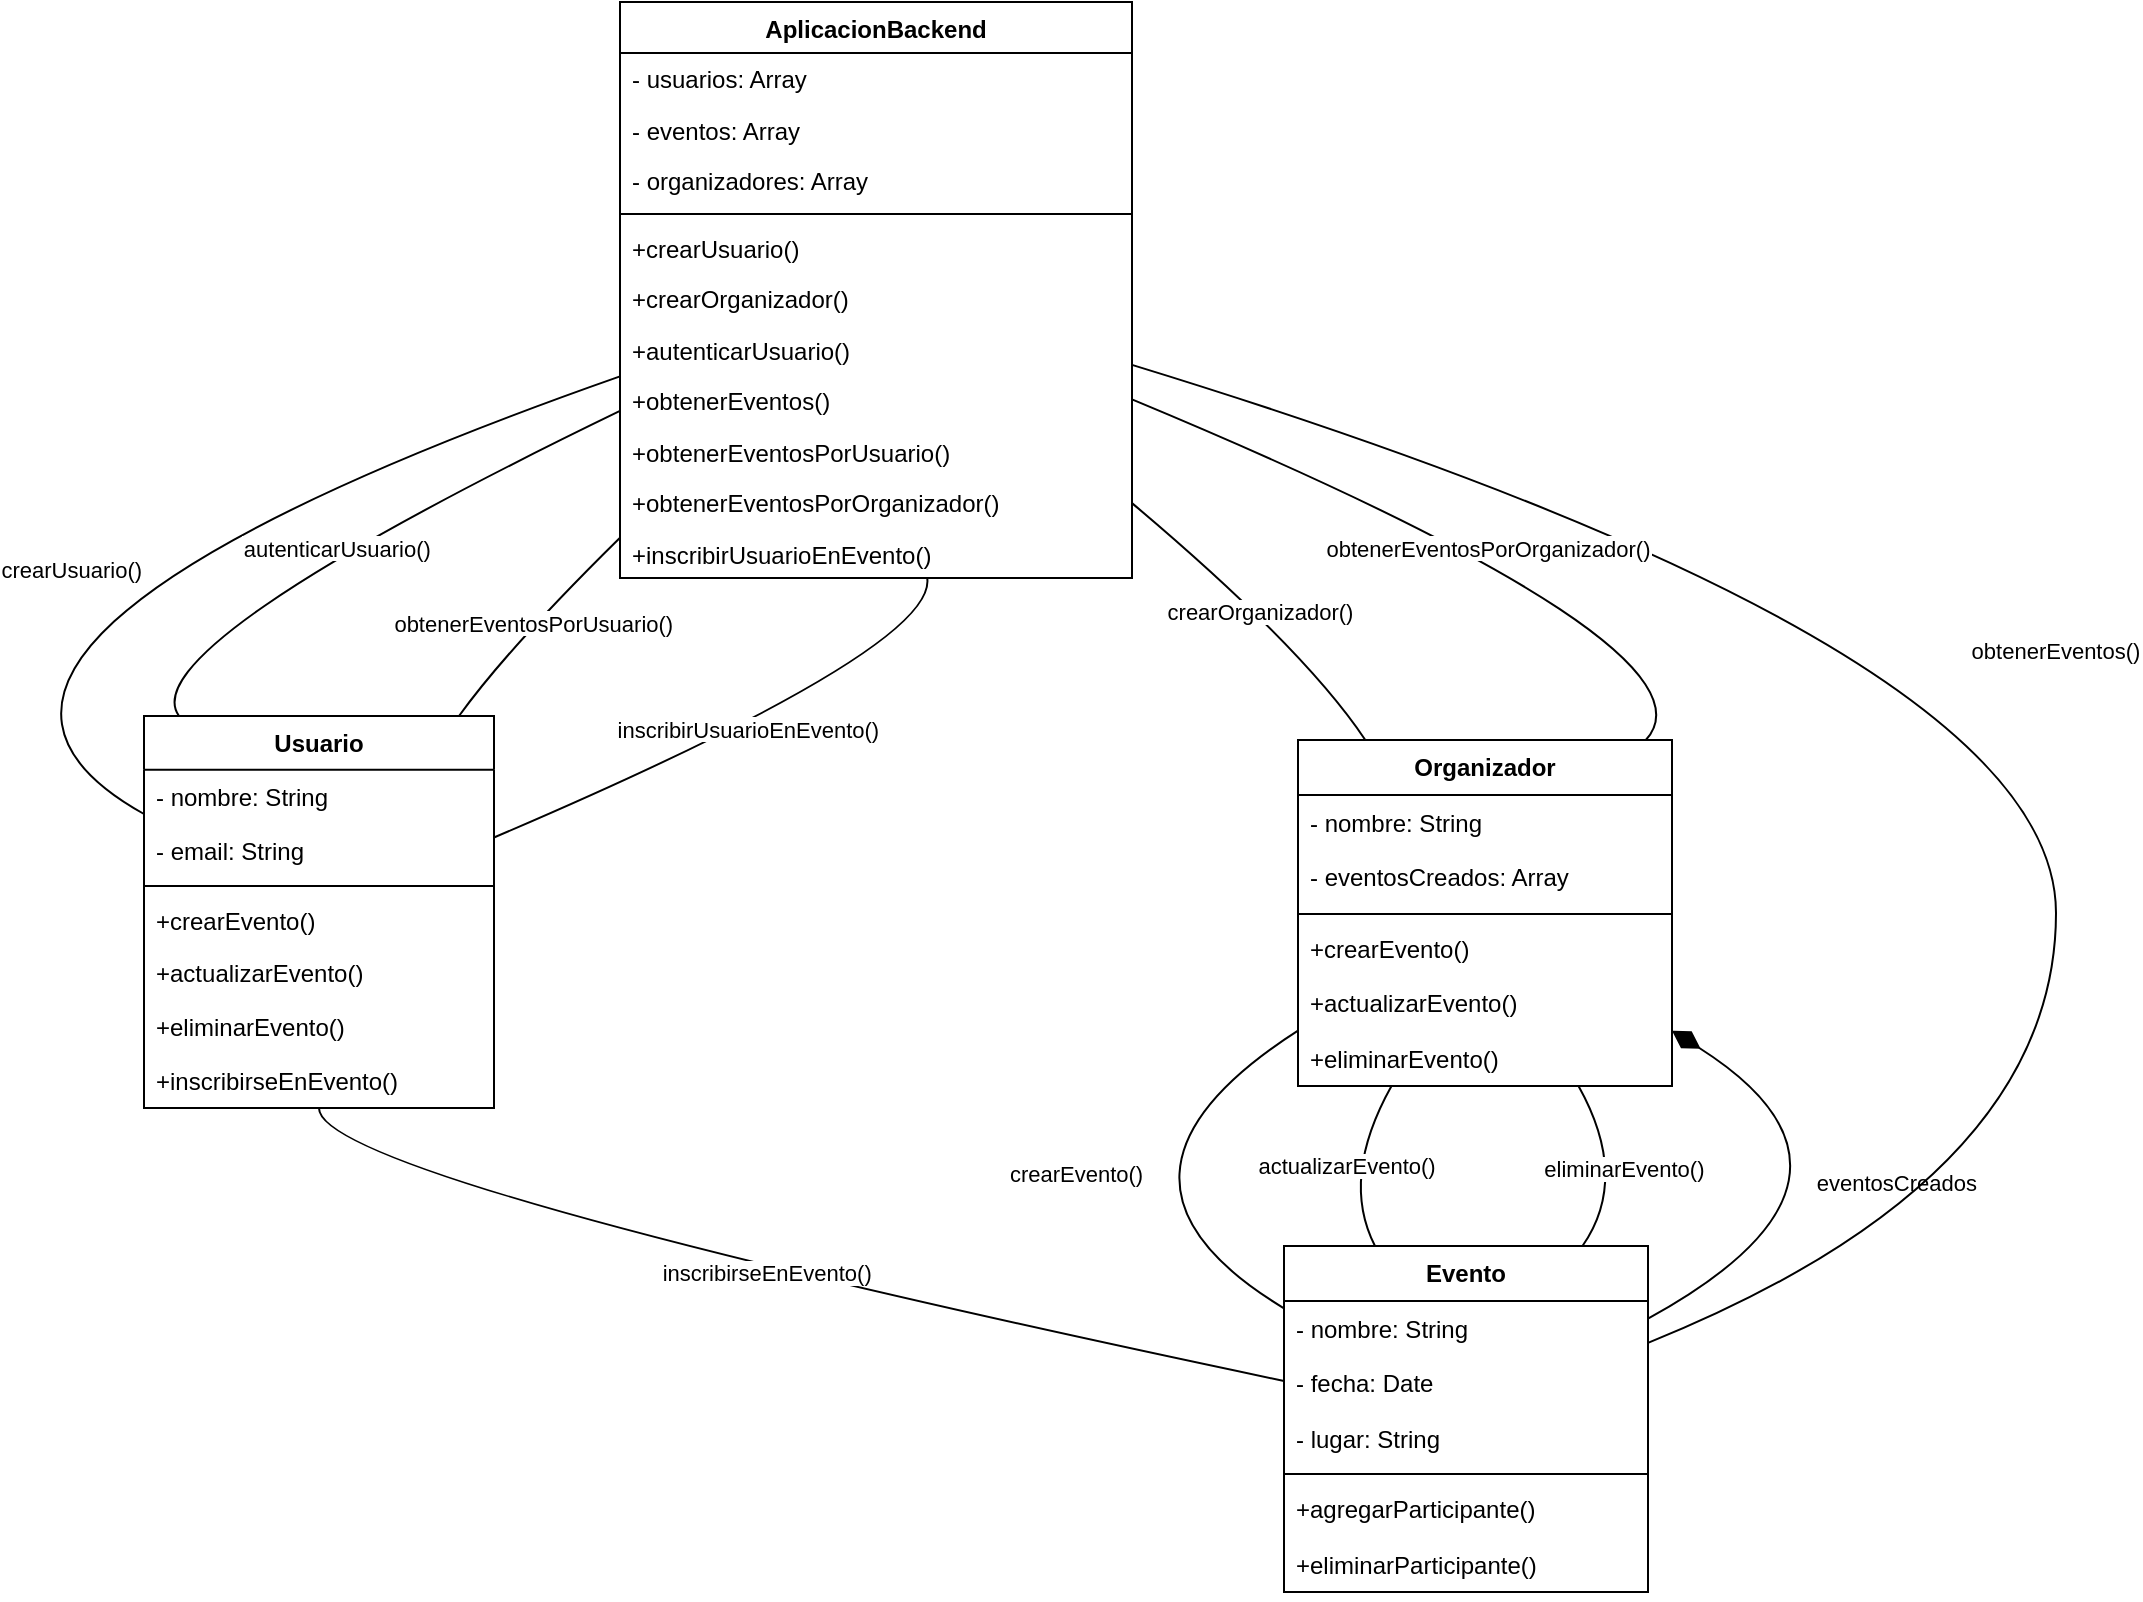 <mxfile version="24.7.16">
  <diagram name="Page-1" id="cknWQvk9VaZjkUdL1ERC">
    <mxGraphModel>
      <root>
        <mxCell id="0" />
        <mxCell id="1" parent="0" />
        <mxCell id="2" value="Usuario" style="swimlane;fontStyle=1;align=center;verticalAlign=top;childLayout=stackLayout;horizontal=1;startSize=26.857;horizontalStack=0;resizeParent=1;resizeParentMax=0;resizeLast=0;collapsible=0;marginBottom=0;" vertex="1" parent="1">
          <mxGeometry x="208" y="365" width="175" height="196" as="geometry" />
        </mxCell>
        <mxCell id="3" value="- nombre: String" style="text;strokeColor=none;fillColor=none;align=left;verticalAlign=top;spacingLeft=4;spacingRight=4;overflow=hidden;rotatable=0;points=[[0,0.5],[1,0.5]];portConstraint=eastwest;" vertex="1" parent="2">
          <mxGeometry y="27" width="175" height="27" as="geometry" />
        </mxCell>
        <mxCell id="4" value="- email: String" style="text;strokeColor=none;fillColor=none;align=left;verticalAlign=top;spacingLeft=4;spacingRight=4;overflow=hidden;rotatable=0;points=[[0,0.5],[1,0.5]];portConstraint=eastwest;" vertex="1" parent="2">
          <mxGeometry y="54" width="175" height="27" as="geometry" />
        </mxCell>
        <mxCell id="5" style="line;strokeWidth=1;fillColor=none;align=left;verticalAlign=middle;spacingTop=-1;spacingLeft=3;spacingRight=3;rotatable=0;labelPosition=right;points=[];portConstraint=eastwest;strokeColor=inherit;" vertex="1" parent="2">
          <mxGeometry y="81" width="175" height="8" as="geometry" />
        </mxCell>
        <mxCell id="6" value="+crearEvento()" style="text;strokeColor=none;fillColor=none;align=left;verticalAlign=top;spacingLeft=4;spacingRight=4;overflow=hidden;rotatable=0;points=[[0,0.5],[1,0.5]];portConstraint=eastwest;" vertex="1" parent="2">
          <mxGeometry y="89" width="175" height="27" as="geometry" />
        </mxCell>
        <mxCell id="7" value="+actualizarEvento()" style="text;strokeColor=none;fillColor=none;align=left;verticalAlign=top;spacingLeft=4;spacingRight=4;overflow=hidden;rotatable=0;points=[[0,0.5],[1,0.5]];portConstraint=eastwest;" vertex="1" parent="2">
          <mxGeometry y="115" width="175" height="27" as="geometry" />
        </mxCell>
        <mxCell id="8" value="+eliminarEvento()" style="text;strokeColor=none;fillColor=none;align=left;verticalAlign=top;spacingLeft=4;spacingRight=4;overflow=hidden;rotatable=0;points=[[0,0.5],[1,0.5]];portConstraint=eastwest;" vertex="1" parent="2">
          <mxGeometry y="142" width="175" height="27" as="geometry" />
        </mxCell>
        <mxCell id="9" value="+inscribirseEnEvento()" style="text;strokeColor=none;fillColor=none;align=left;verticalAlign=top;spacingLeft=4;spacingRight=4;overflow=hidden;rotatable=0;points=[[0,0.5],[1,0.5]];portConstraint=eastwest;" vertex="1" parent="2">
          <mxGeometry y="169" width="175" height="27" as="geometry" />
        </mxCell>
        <mxCell id="10" value="Evento" style="swimlane;fontStyle=1;align=center;verticalAlign=top;childLayout=stackLayout;horizontal=1;startSize=27.5;horizontalStack=0;resizeParent=1;resizeParentMax=0;resizeLast=0;collapsible=0;marginBottom=0;" vertex="1" parent="1">
          <mxGeometry x="778" y="630" width="182" height="173" as="geometry" />
        </mxCell>
        <mxCell id="11" value="- nombre: String" style="text;strokeColor=none;fillColor=none;align=left;verticalAlign=top;spacingLeft=4;spacingRight=4;overflow=hidden;rotatable=0;points=[[0,0.5],[1,0.5]];portConstraint=eastwest;" vertex="1" parent="10">
          <mxGeometry y="28" width="182" height="28" as="geometry" />
        </mxCell>
        <mxCell id="12" value="- fecha: Date" style="text;strokeColor=none;fillColor=none;align=left;verticalAlign=top;spacingLeft=4;spacingRight=4;overflow=hidden;rotatable=0;points=[[0,0.5],[1,0.5]];portConstraint=eastwest;" vertex="1" parent="10">
          <mxGeometry y="55" width="182" height="28" as="geometry" />
        </mxCell>
        <mxCell id="13" value="- lugar: String" style="text;strokeColor=none;fillColor=none;align=left;verticalAlign=top;spacingLeft=4;spacingRight=4;overflow=hidden;rotatable=0;points=[[0,0.5],[1,0.5]];portConstraint=eastwest;" vertex="1" parent="10">
          <mxGeometry y="83" width="182" height="28" as="geometry" />
        </mxCell>
        <mxCell id="14" style="line;strokeWidth=1;fillColor=none;align=left;verticalAlign=middle;spacingTop=-1;spacingLeft=3;spacingRight=3;rotatable=0;labelPosition=right;points=[];portConstraint=eastwest;strokeColor=inherit;" vertex="1" parent="10">
          <mxGeometry y="110" width="182" height="8" as="geometry" />
        </mxCell>
        <mxCell id="15" value="+agregarParticipante()" style="text;strokeColor=none;fillColor=none;align=left;verticalAlign=top;spacingLeft=4;spacingRight=4;overflow=hidden;rotatable=0;points=[[0,0.5],[1,0.5]];portConstraint=eastwest;" vertex="1" parent="10">
          <mxGeometry y="118" width="182" height="28" as="geometry" />
        </mxCell>
        <mxCell id="16" value="+eliminarParticipante()" style="text;strokeColor=none;fillColor=none;align=left;verticalAlign=top;spacingLeft=4;spacingRight=4;overflow=hidden;rotatable=0;points=[[0,0.5],[1,0.5]];portConstraint=eastwest;" vertex="1" parent="10">
          <mxGeometry y="146" width="182" height="28" as="geometry" />
        </mxCell>
        <mxCell id="17" value="Organizador" style="swimlane;fontStyle=1;align=center;verticalAlign=top;childLayout=stackLayout;horizontal=1;startSize=27.5;horizontalStack=0;resizeParent=1;resizeParentMax=0;resizeLast=0;collapsible=0;marginBottom=0;" vertex="1" parent="1">
          <mxGeometry x="785" y="377" width="187" height="173" as="geometry" />
        </mxCell>
        <mxCell id="18" value="- nombre: String" style="text;strokeColor=none;fillColor=none;align=left;verticalAlign=top;spacingLeft=4;spacingRight=4;overflow=hidden;rotatable=0;points=[[0,0.5],[1,0.5]];portConstraint=eastwest;" vertex="1" parent="17">
          <mxGeometry y="28" width="187" height="28" as="geometry" />
        </mxCell>
        <mxCell id="19" value="- eventosCreados: Array" style="text;strokeColor=none;fillColor=none;align=left;verticalAlign=top;spacingLeft=4;spacingRight=4;overflow=hidden;rotatable=0;points=[[0,0.5],[1,0.5]];portConstraint=eastwest;" vertex="1" parent="17">
          <mxGeometry y="55" width="187" height="28" as="geometry" />
        </mxCell>
        <mxCell id="20" style="line;strokeWidth=1;fillColor=none;align=left;verticalAlign=middle;spacingTop=-1;spacingLeft=3;spacingRight=3;rotatable=0;labelPosition=right;points=[];portConstraint=eastwest;strokeColor=inherit;" vertex="1" parent="17">
          <mxGeometry y="83" width="187" height="8" as="geometry" />
        </mxCell>
        <mxCell id="21" value="+crearEvento()" style="text;strokeColor=none;fillColor=none;align=left;verticalAlign=top;spacingLeft=4;spacingRight=4;overflow=hidden;rotatable=0;points=[[0,0.5],[1,0.5]];portConstraint=eastwest;" vertex="1" parent="17">
          <mxGeometry y="91" width="187" height="28" as="geometry" />
        </mxCell>
        <mxCell id="22" value="+actualizarEvento()" style="text;strokeColor=none;fillColor=none;align=left;verticalAlign=top;spacingLeft=4;spacingRight=4;overflow=hidden;rotatable=0;points=[[0,0.5],[1,0.5]];portConstraint=eastwest;" vertex="1" parent="17">
          <mxGeometry y="118" width="187" height="28" as="geometry" />
        </mxCell>
        <mxCell id="23" value="+eliminarEvento()" style="text;strokeColor=none;fillColor=none;align=left;verticalAlign=top;spacingLeft=4;spacingRight=4;overflow=hidden;rotatable=0;points=[[0,0.5],[1,0.5]];portConstraint=eastwest;" vertex="1" parent="17">
          <mxGeometry y="146" width="187" height="28" as="geometry" />
        </mxCell>
        <mxCell id="24" value="AplicacionBackend" style="swimlane;fontStyle=1;align=center;verticalAlign=top;childLayout=stackLayout;horizontal=1;startSize=25.455;horizontalStack=0;resizeParent=1;resizeParentMax=0;resizeLast=0;collapsible=0;marginBottom=0;" vertex="1" parent="1">
          <mxGeometry x="446" y="8" width="256" height="288" as="geometry" />
        </mxCell>
        <mxCell id="25" value="- usuarios: Array" style="text;strokeColor=none;fillColor=none;align=left;verticalAlign=top;spacingLeft=4;spacingRight=4;overflow=hidden;rotatable=0;points=[[0,0.5],[1,0.5]];portConstraint=eastwest;" vertex="1" parent="24">
          <mxGeometry y="25" width="256" height="25" as="geometry" />
        </mxCell>
        <mxCell id="26" value="- eventos: Array" style="text;strokeColor=none;fillColor=none;align=left;verticalAlign=top;spacingLeft=4;spacingRight=4;overflow=hidden;rotatable=0;points=[[0,0.5],[1,0.5]];portConstraint=eastwest;" vertex="1" parent="24">
          <mxGeometry y="51" width="256" height="25" as="geometry" />
        </mxCell>
        <mxCell id="27" value="- organizadores: Array" style="text;strokeColor=none;fillColor=none;align=left;verticalAlign=top;spacingLeft=4;spacingRight=4;overflow=hidden;rotatable=0;points=[[0,0.5],[1,0.5]];portConstraint=eastwest;" vertex="1" parent="24">
          <mxGeometry y="76" width="256" height="25" as="geometry" />
        </mxCell>
        <mxCell id="28" style="line;strokeWidth=1;fillColor=none;align=left;verticalAlign=middle;spacingTop=-1;spacingLeft=3;spacingRight=3;rotatable=0;labelPosition=right;points=[];portConstraint=eastwest;strokeColor=inherit;" vertex="1" parent="24">
          <mxGeometry y="102" width="256" height="8" as="geometry" />
        </mxCell>
        <mxCell id="29" value="+crearUsuario()" style="text;strokeColor=none;fillColor=none;align=left;verticalAlign=top;spacingLeft=4;spacingRight=4;overflow=hidden;rotatable=0;points=[[0,0.5],[1,0.5]];portConstraint=eastwest;" vertex="1" parent="24">
          <mxGeometry y="110" width="256" height="25" as="geometry" />
        </mxCell>
        <mxCell id="30" value="+crearOrganizador()" style="text;strokeColor=none;fillColor=none;align=left;verticalAlign=top;spacingLeft=4;spacingRight=4;overflow=hidden;rotatable=0;points=[[0,0.5],[1,0.5]];portConstraint=eastwest;" vertex="1" parent="24">
          <mxGeometry y="135" width="256" height="25" as="geometry" />
        </mxCell>
        <mxCell id="31" value="+autenticarUsuario()" style="text;strokeColor=none;fillColor=none;align=left;verticalAlign=top;spacingLeft=4;spacingRight=4;overflow=hidden;rotatable=0;points=[[0,0.5],[1,0.5]];portConstraint=eastwest;" vertex="1" parent="24">
          <mxGeometry y="161" width="256" height="25" as="geometry" />
        </mxCell>
        <mxCell id="32" value="+obtenerEventos()" style="text;strokeColor=none;fillColor=none;align=left;verticalAlign=top;spacingLeft=4;spacingRight=4;overflow=hidden;rotatable=0;points=[[0,0.5],[1,0.5]];portConstraint=eastwest;" vertex="1" parent="24">
          <mxGeometry y="186" width="256" height="25" as="geometry" />
        </mxCell>
        <mxCell id="33" value="+obtenerEventosPorUsuario()" style="text;strokeColor=none;fillColor=none;align=left;verticalAlign=top;spacingLeft=4;spacingRight=4;overflow=hidden;rotatable=0;points=[[0,0.5],[1,0.5]];portConstraint=eastwest;" vertex="1" parent="24">
          <mxGeometry y="212" width="256" height="25" as="geometry" />
        </mxCell>
        <mxCell id="34" value="+obtenerEventosPorOrganizador()" style="text;strokeColor=none;fillColor=none;align=left;verticalAlign=top;spacingLeft=4;spacingRight=4;overflow=hidden;rotatable=0;points=[[0,0.5],[1,0.5]];portConstraint=eastwest;" vertex="1" parent="24">
          <mxGeometry y="237" width="256" height="25" as="geometry" />
        </mxCell>
        <mxCell id="35" value="+inscribirUsuarioEnEvento()" style="text;strokeColor=none;fillColor=none;align=left;verticalAlign=top;spacingLeft=4;spacingRight=4;overflow=hidden;rotatable=0;points=[[0,0.5],[1,0.5]];portConstraint=eastwest;" vertex="1" parent="24">
          <mxGeometry y="263" width="256" height="25" as="geometry" />
        </mxCell>
        <mxCell id="36" value="inscribirseEnEvento()" style="curved=1;startArrow=none;endArrow=none;exitX=0.5;exitY=1;entryX=0;entryY=0.39;" edge="1" parent="1" source="2" target="10">
          <mxGeometry relative="1" as="geometry">
            <Array as="points">
              <mxPoint x="295" y="596" />
            </Array>
          </mxGeometry>
        </mxCell>
        <mxCell id="37" value="crearEvento()" style="curved=1;startArrow=none;endArrow=none;exitX=0;exitY=0.84;entryX=0;entryY=0.18;" edge="1" parent="1" source="17" target="10">
          <mxGeometry relative="1" as="geometry">
            <Array as="points">
              <mxPoint x="670" y="596" />
            </Array>
          </mxGeometry>
        </mxCell>
        <mxCell id="38" value="actualizarEvento()" style="curved=1;startArrow=none;endArrow=none;exitX=0.25;exitY=1;entryX=0.25;entryY=0;" edge="1" parent="1" source="17" target="10">
          <mxGeometry relative="1" as="geometry">
            <Array as="points">
              <mxPoint x="806" y="596" />
            </Array>
          </mxGeometry>
        </mxCell>
        <mxCell id="39" value="eliminarEvento()" style="curved=1;startArrow=none;endArrow=none;exitX=0.75;exitY=1;entryX=0.82;entryY=0;" edge="1" parent="1" source="17" target="10">
          <mxGeometry relative="1" as="geometry">
            <Array as="points">
              <mxPoint x="951" y="596" />
            </Array>
          </mxGeometry>
        </mxCell>
        <mxCell id="40" value="eventosCreados" style="curved=1;startArrow=diamondThin;startSize=14;startFill=1;endArrow=none;exitX=1;exitY=0.84;entryX=1;entryY=0.21;" edge="1" parent="1" source="17" target="10">
          <mxGeometry relative="1" as="geometry">
            <Array as="points">
              <mxPoint x="1088" y="596" />
            </Array>
          </mxGeometry>
        </mxCell>
        <mxCell id="41" value="crearUsuario()" style="curved=1;startArrow=none;endArrow=none;exitX=0;exitY=0.65;entryX=0;entryY=0.25;" edge="1" parent="1" source="24" target="2">
          <mxGeometry relative="1" as="geometry">
            <Array as="points">
              <mxPoint x="59" y="331" />
            </Array>
          </mxGeometry>
        </mxCell>
        <mxCell id="42" value="crearOrganizador()" style="curved=1;startArrow=none;endArrow=none;exitX=1;exitY=0.87;entryX=0.18;entryY=0;" edge="1" parent="1" source="24" target="17">
          <mxGeometry relative="1" as="geometry">
            <Array as="points">
              <mxPoint x="788" y="331" />
            </Array>
          </mxGeometry>
        </mxCell>
        <mxCell id="43" value="autenticarUsuario()" style="curved=1;startArrow=none;endArrow=none;exitX=0;exitY=0.71;entryX=0.1;entryY=0;" edge="1" parent="1" source="24" target="2">
          <mxGeometry relative="1" as="geometry">
            <Array as="points">
              <mxPoint x="201" y="331" />
            </Array>
          </mxGeometry>
        </mxCell>
        <mxCell id="44" value="obtenerEventos()" style="curved=1;startArrow=none;endArrow=none;exitX=1;exitY=0.63;entryX=1;entryY=0.28;" edge="1" parent="1" source="24" target="10">
          <mxGeometry relative="1" as="geometry">
            <Array as="points">
              <mxPoint x="1164" y="331" />
              <mxPoint x="1164" y="596" />
            </Array>
          </mxGeometry>
        </mxCell>
        <mxCell id="45" value="obtenerEventosPorUsuario()" style="curved=1;startArrow=none;endArrow=none;exitX=0;exitY=0.93;entryX=0.9;entryY=0;" edge="1" parent="1" source="24" target="2">
          <mxGeometry relative="1" as="geometry">
            <Array as="points">
              <mxPoint x="390" y="331" />
            </Array>
          </mxGeometry>
        </mxCell>
        <mxCell id="46" value="obtenerEventosPorOrganizador()" style="curved=1;startArrow=none;endArrow=none;exitX=1;exitY=0.69;entryX=0.93;entryY=0;" edge="1" parent="1" source="24" target="17">
          <mxGeometry relative="1" as="geometry">
            <Array as="points">
              <mxPoint x="1001" y="331" />
            </Array>
          </mxGeometry>
        </mxCell>
        <mxCell id="47" value="inscribirUsuarioEnEvento()" style="curved=1;startArrow=none;endArrow=none;exitX=0.6;exitY=1;entryX=1;entryY=0.31;" edge="1" parent="1" source="24" target="2">
          <mxGeometry relative="1" as="geometry">
            <Array as="points">
              <mxPoint x="605" y="331" />
            </Array>
          </mxGeometry>
        </mxCell>
      </root>
    </mxGraphModel>
  </diagram>
</mxfile>
